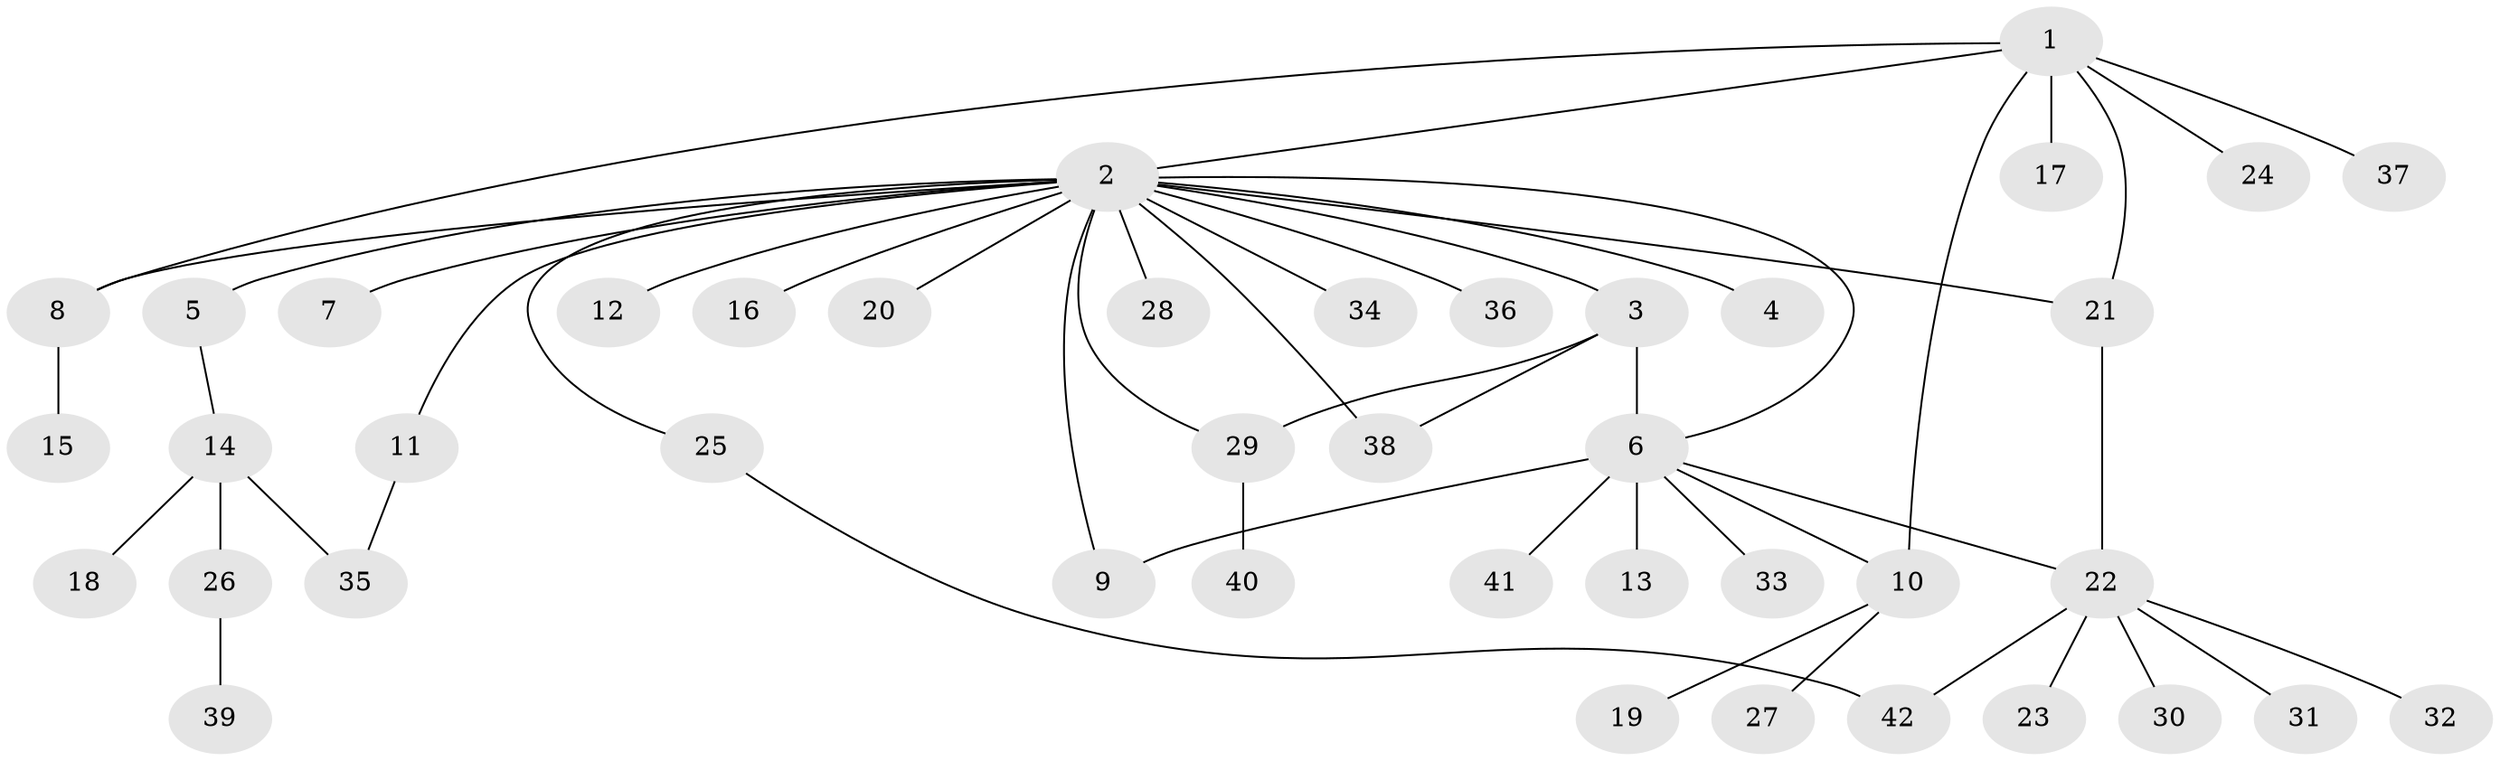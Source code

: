 // original degree distribution, {1: 0.582089552238806, 8: 0.029850746268656716, 22: 0.014925373134328358, 3: 0.14925373134328357, 14: 0.014925373134328358, 4: 0.029850746268656716, 2: 0.14925373134328357, 5: 0.014925373134328358, 6: 0.014925373134328358}
// Generated by graph-tools (version 1.1) at 2025/50/03/04/25 22:50:44]
// undirected, 42 vertices, 51 edges
graph export_dot {
  node [color=gray90,style=filled];
  1;
  2;
  3;
  4;
  5;
  6;
  7;
  8;
  9;
  10;
  11;
  12;
  13;
  14;
  15;
  16;
  17;
  18;
  19;
  20;
  21;
  22;
  23;
  24;
  25;
  26;
  27;
  28;
  29;
  30;
  31;
  32;
  33;
  34;
  35;
  36;
  37;
  38;
  39;
  40;
  41;
  42;
  1 -- 2 [weight=1.0];
  1 -- 8 [weight=1.0];
  1 -- 10 [weight=1.0];
  1 -- 17 [weight=1.0];
  1 -- 21 [weight=1.0];
  1 -- 24 [weight=1.0];
  1 -- 37 [weight=1.0];
  2 -- 3 [weight=2.0];
  2 -- 4 [weight=1.0];
  2 -- 5 [weight=1.0];
  2 -- 6 [weight=1.0];
  2 -- 7 [weight=1.0];
  2 -- 8 [weight=1.0];
  2 -- 9 [weight=1.0];
  2 -- 11 [weight=1.0];
  2 -- 12 [weight=1.0];
  2 -- 16 [weight=1.0];
  2 -- 20 [weight=1.0];
  2 -- 21 [weight=1.0];
  2 -- 25 [weight=1.0];
  2 -- 28 [weight=1.0];
  2 -- 29 [weight=1.0];
  2 -- 34 [weight=1.0];
  2 -- 36 [weight=1.0];
  2 -- 38 [weight=1.0];
  3 -- 6 [weight=1.0];
  3 -- 29 [weight=1.0];
  3 -- 38 [weight=1.0];
  5 -- 14 [weight=1.0];
  6 -- 9 [weight=1.0];
  6 -- 10 [weight=1.0];
  6 -- 13 [weight=5.0];
  6 -- 22 [weight=1.0];
  6 -- 33 [weight=1.0];
  6 -- 41 [weight=1.0];
  8 -- 15 [weight=1.0];
  10 -- 19 [weight=1.0];
  10 -- 27 [weight=1.0];
  11 -- 35 [weight=1.0];
  14 -- 18 [weight=1.0];
  14 -- 26 [weight=1.0];
  14 -- 35 [weight=2.0];
  21 -- 22 [weight=1.0];
  22 -- 23 [weight=1.0];
  22 -- 30 [weight=1.0];
  22 -- 31 [weight=1.0];
  22 -- 32 [weight=1.0];
  22 -- 42 [weight=1.0];
  25 -- 42 [weight=1.0];
  26 -- 39 [weight=1.0];
  29 -- 40 [weight=1.0];
}
